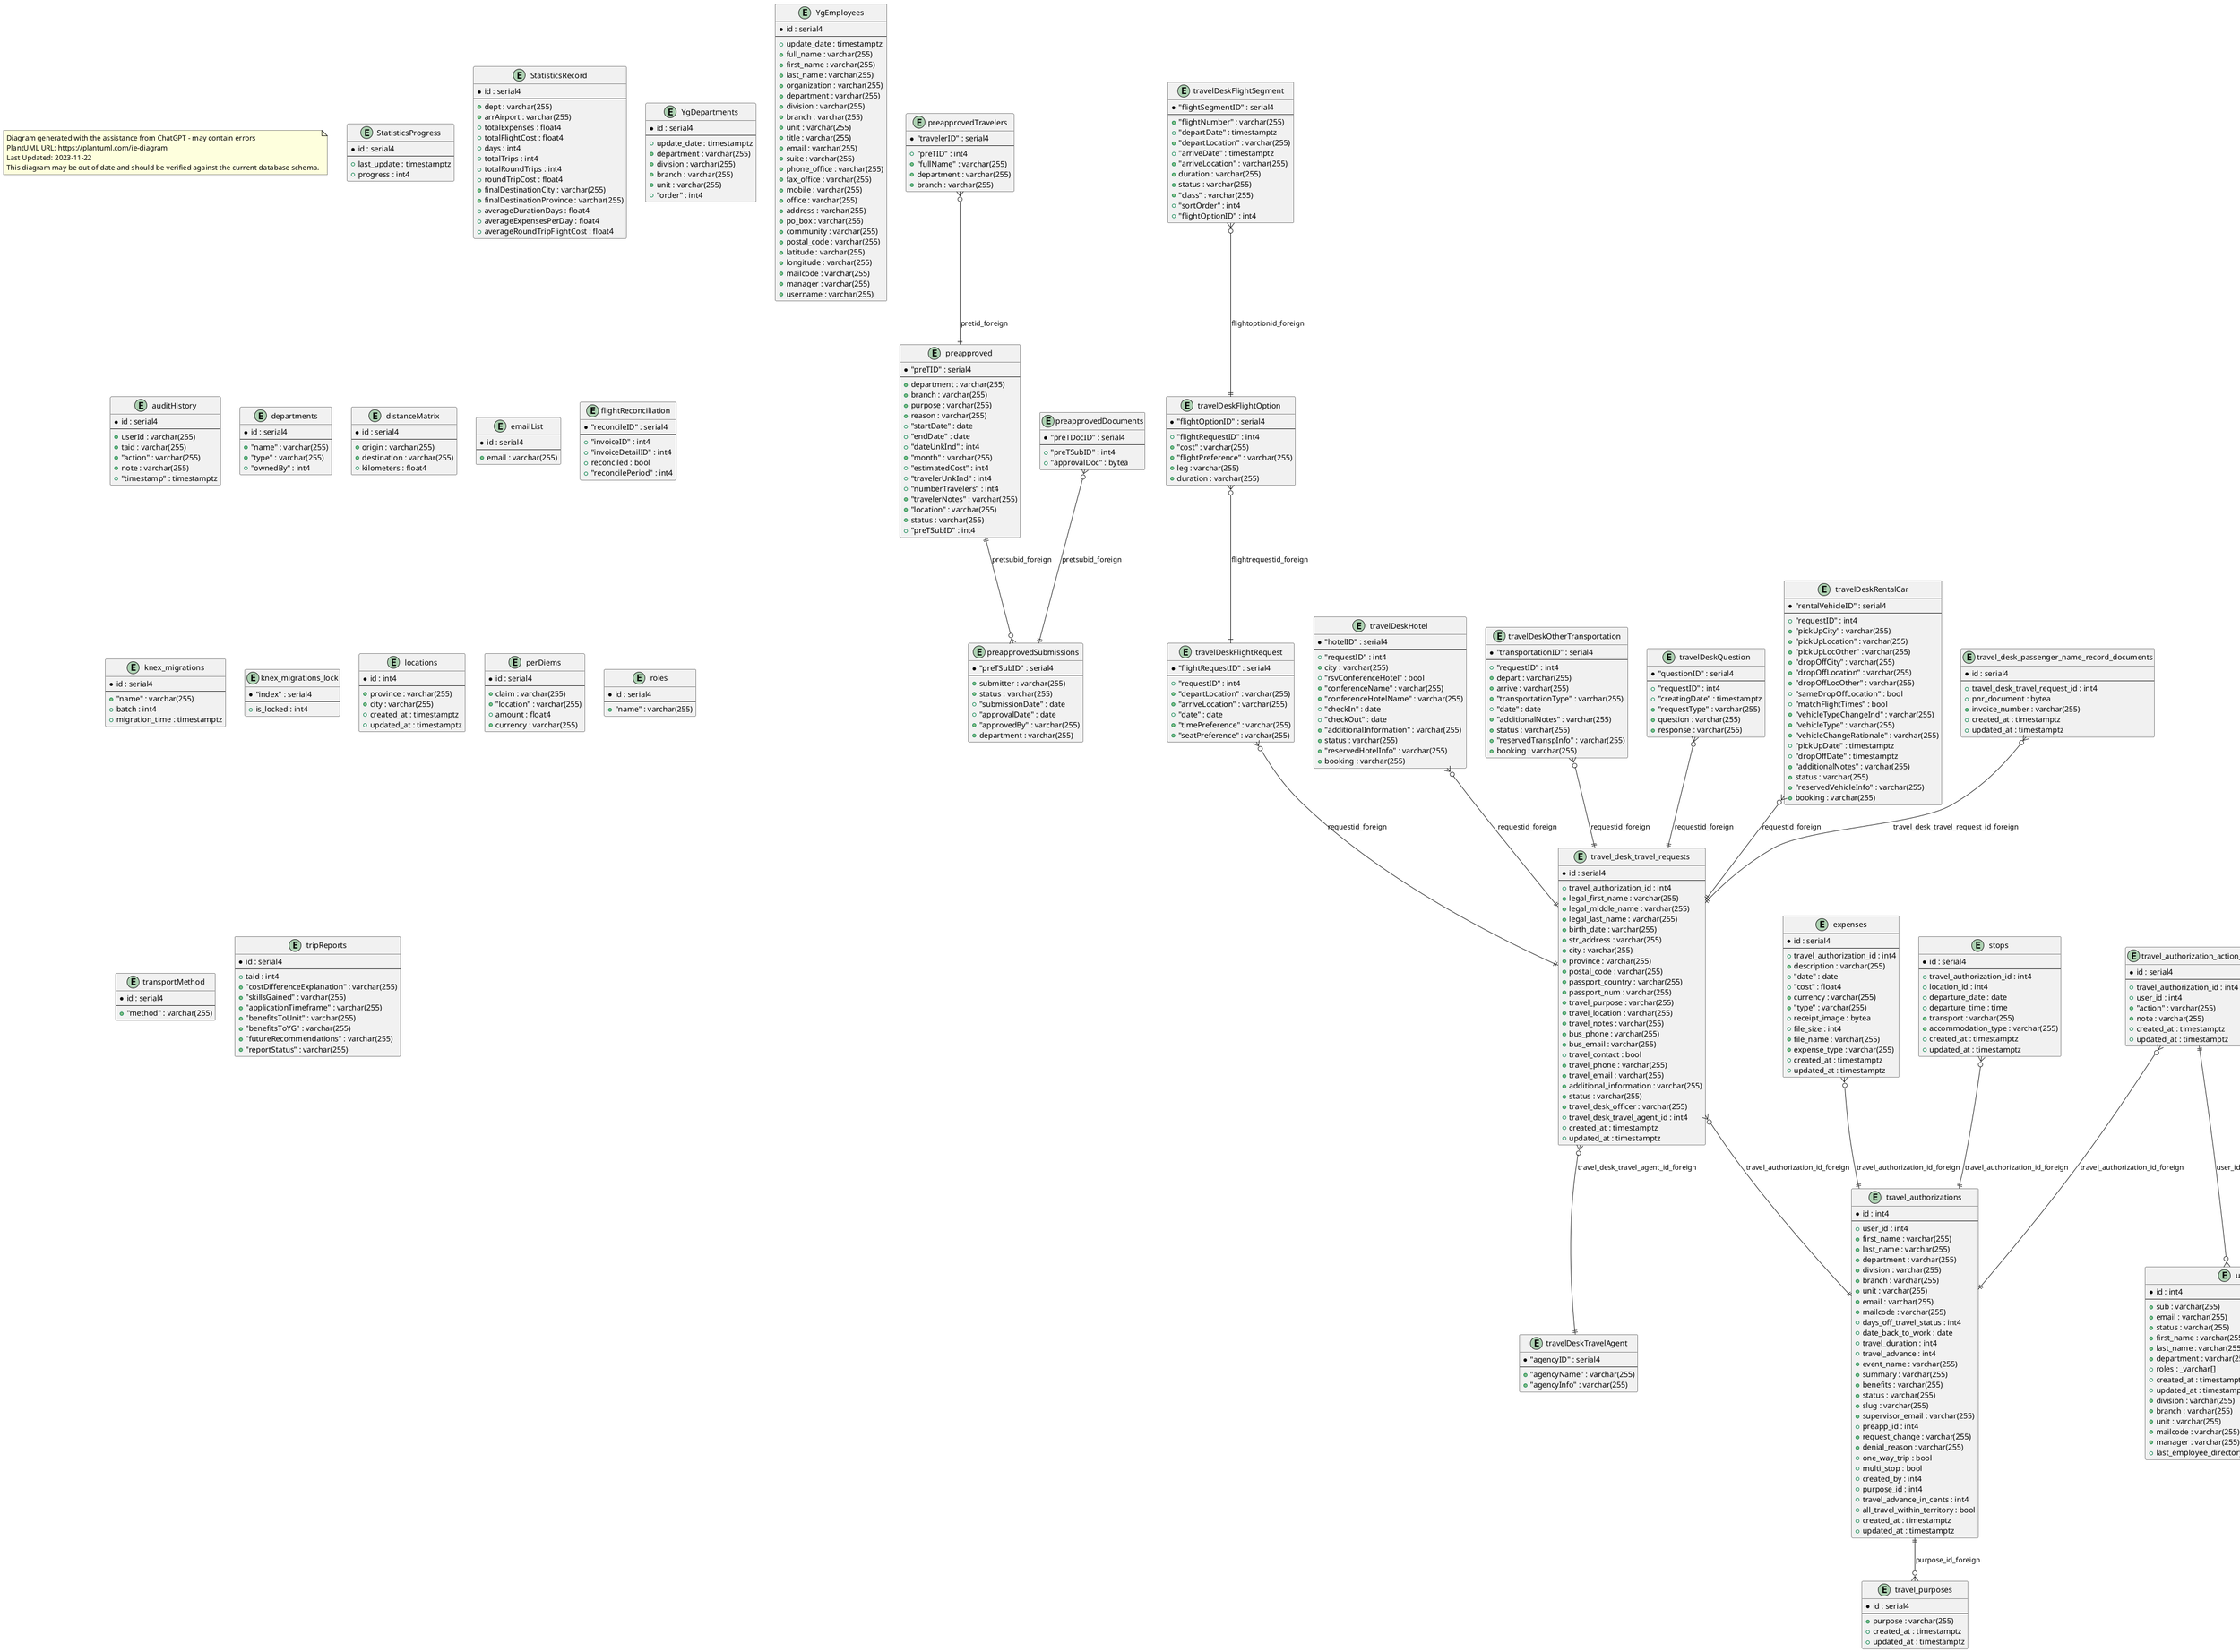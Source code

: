 @startuml Entity Relationship Diagram
top to bottom direction

note as Disclaimer
    Diagram generated with the assistance from ChatGPT - may contain errors
    PlantUML URL: https://plantuml.com/ie-diagram
    Last Updated: 2023-11-22
    This diagram may be out of date and should be verified against the current database schema.
end note

entity "StatisticsProgress" {
  * id : serial4
  --
  + last_update : timestamptz
  + progress : int4
}

entity "StatisticsRecord" {
  * id : serial4
  --
  + dept : varchar(255)
  + arrAirport : varchar(255)
  + totalExpenses : float4
  + totalFlightCost : float4
  + days : int4
  + totalTrips : int4
  + totalRoundTrips : int4
  + roundTripCost : float4
  + finalDestinationCity : varchar(255)
  + finalDestinationProvince : varchar(255)
  + averageDurationDays : float4
  + averageExpensesPerDay : float4
  + averageRoundTripFlightCost : float4
}

entity "YgDepartments" {
  * id : serial4
  --
  + update_date : timestamptz
  + department : varchar(255)
  + division : varchar(255)
  + branch : varchar(255)
  + unit : varchar(255)
  + "order" : int4
}

entity "YgEmployees" {
  * id : serial4
  --
  + update_date : timestamptz
  + full_name : varchar(255)
  + first_name : varchar(255)
  + last_name : varchar(255)
  + organization : varchar(255)
  + department : varchar(255)
  + division : varchar(255)
  + branch : varchar(255)
  + unit : varchar(255)
  + title : varchar(255)
  + email : varchar(255)
  + suite : varchar(255)
  + phone_office : varchar(255)
  + fax_office : varchar(255)
  + mobile : varchar(255)
  + office : varchar(255)
  + address : varchar(255)
  + po_box : varchar(255)
  + community : varchar(255)
  + postal_code : varchar(255)
  + latitude : varchar(255)
  + longitude : varchar(255)
  + mailcode : varchar(255)
  + manager : varchar(255)
  + username : varchar(255)
}

entity "auditHistory" {
  * id : serial4
  --
  + userId : varchar(255)
  + taid : varchar(255)
  + "action" : varchar(255)
  + note : varchar(255)
  + "timestamp" : timestamptz
}

entity "departments" {
  * id : serial4
  --
  + "name" : varchar(255)
  + "type" : varchar(255)
  + "ownedBy" : int4
}

entity "distanceMatrix" {
  * id : serial4
  --
  + origin : varchar(255)
  + destination : varchar(255)
  + kilometers : float4
}

entity "emailList" {
  * id : serial4
  --
  + email : varchar(255)
}

entity "flightReconciliation" {
  * "reconcileID" : serial4
  --
  + "invoiceID" : int4
  + "invoiceDetailID" : int4
  + reconciled : bool
  + "reconcilePeriod" : int4
}

entity "knex_migrations" {
  * id : serial4
  --
  + "name" : varchar(255)
  + batch : int4
  + migration_time : timestamptz
}

entity "knex_migrations_lock" {
  * "index" : serial4
  --
  + is_locked : int4
}

entity "locations" {
  * id : int4
  --
  + province : varchar(255)
  + city : varchar(255)
  + created_at : timestamptz
  + updated_at : timestamptz
}

entity "perDiems" {
  * id : serial4
  --
  + claim : varchar(255)
  + "location" : varchar(255)
  + amount : float4
  + currency : varchar(255)
}

entity "preapprovedSubmissions" {
  * "preTSubID" : serial4
  --
  + submitter : varchar(255)
  + status : varchar(255)
  + "submissionDate" : date
  + "approvalDate" : date
  + "approvedBy" : varchar(255)
  + department : varchar(255)
}

entity "roles" {
  * id : serial4
  --
  + "name" : varchar(255)
}

entity "transportMethod" {
  * id : serial4
  --
  + "method" : varchar(255)
}

entity "travelDeskTravelAgent" {
  * "agencyID" : serial4
  --
  + "agencyName" : varchar(255)
  + "agencyInfo" : varchar(255)
}

entity "travel_purposes" {
  * id : serial4
  --
  + purpose : varchar(255)
  + created_at : timestamptz
  + updated_at : timestamptz
}

entity "tripReports" {
  * id : serial4
  --
  + taid : int4
  + "costDifferenceExplanation" : varchar(255)
  + "skillsGained" : varchar(255)
  + "applicationTimeframe" : varchar(255)
  + "benefitsToUnit" : varchar(255)
  + "benefitsToYG" : varchar(255)
  + "futureRecommendations" : varchar(255)
  + "reportStatus" : varchar(255)
}

entity "users" {
  * id : int4
  --
  + sub : varchar(255)
  + email : varchar(255)
  + status : varchar(255)
  + first_name : varchar(255)
  + last_name : varchar(255)
  + department : varchar(255)
  + roles : _varchar[]
  + created_at : timestamptz
  + updated_at : timestamptz
  + division : varchar(255)
  + branch : varchar(255)
  + unit : varchar(255)
  + mailcode : varchar(255)
  + manager : varchar(255)
  + last_employee_directory_sync_at : timestamptz
}

entity "preapproved" {
  * "preTID" : serial4
  --
  + department : varchar(255)
  + branch : varchar(255)
  + purpose : varchar(255)
  + reason : varchar(255)
  + "startDate" : date
  + "endDate" : date
  + "dateUnkInd" : int4
  + "month" : varchar(255)
  + "estimatedCost" : int4
  + "travelerUnkInd" : int4
  + "numberTravelers" : int4
  + "travelerNotes" : varchar(255)
  + "location" : varchar(255)
  + status : varchar(255)
  + "preTSubID" : int4
}

entity "preapprovedDocuments" {
  * "preTDocID" : serial4
  --
  + "preTSubID" : int4
  + "approvalDoc" : bytea
}

entity "preapprovedTravelers" {
  * "travelerID" : serial4
  --
  + "preTID" : int4
  + "fullName" : varchar(255)
  + department : varchar(255)
  + branch : varchar(255)
}

entity "travel_authorizations" {
  * id : int4
  --
  + user_id : int4
  + first_name : varchar(255)
  + last_name : varchar(255)
  + department : varchar(255)
  + division : varchar(255)
  + branch : varchar(255)
  + unit : varchar(255)
  + email : varchar(255)
  + mailcode : varchar(255)
  + days_off_travel_status : int4
  + date_back_to_work : date
  + travel_duration : int4
  + travel_advance : int4
  + event_name : varchar(255)
  + summary : varchar(255)
  + benefits : varchar(255)
  + status : varchar(255)
  + slug : varchar(255)
  + supervisor_email : varchar(255)
  + preapp_id : int4
  + request_change : varchar(255)
  + denial_reason : varchar(255)
  + one_way_trip : bool
  + multi_stop : bool
  + created_by : int4
  + purpose_id : int4
  + travel_advance_in_cents : int4
  + all_travel_within_territory : bool
  + created_at : timestamptz
  + updated_at : timestamptz
}

entity "travel_desk_travel_requests" {
  * id : serial4
  --
  + travel_authorization_id : int4
  + legal_first_name : varchar(255)
  + legal_middle_name : varchar(255)
  + legal_last_name : varchar(255)
  + birth_date : varchar(255)
  + str_address : varchar(255)
  + city : varchar(255)
  + province : varchar(255)
  + postal_code : varchar(255)
  + passport_country : varchar(255)
  + passport_num : varchar(255)
  + travel_purpose : varchar(255)
  + travel_location : varchar(255)
  + travel_notes : varchar(255)
  + bus_phone : varchar(255)
  + bus_email : varchar(255)
  + travel_contact : bool
  + travel_phone : varchar(255)
  + travel_email : varchar(255)
  + additional_information : varchar(255)
  + status : varchar(255)
  + travel_desk_officer : varchar(255)
  + travel_desk_travel_agent_id : int4
  + created_at : timestamptz
  + updated_at : timestamptz
}

entity "expenses" {
  * id : serial4
  --
  + travel_authorization_id : int4
  + description : varchar(255)
  + "date" : date
  + "cost" : float4
  + currency : varchar(255)
  + "type" : varchar(255)
  + receipt_image : bytea
  + file_size : int4
  + file_name : varchar(255)
  + expense_type : varchar(255)
  + created_at : timestamptz
  + updated_at : timestamptz
}

entity "stops" {
  * id : serial4
  --
  + travel_authorization_id : int4
  + location_id : int4
  + departure_date : date
  + departure_time : time
  + transport : varchar(255)
  + accommodation_type : varchar(255)
  + created_at : timestamptz
  + updated_at : timestamptz
}

entity "travelDeskFlightRequest" {
  * "flightRequestID" : serial4
  --
  + "requestID" : int4
  + "departLocation" : varchar(255)
  + "arriveLocation" : varchar(255)
  + "date" : date
  + "timePreference" : varchar(255)
  + "seatPreference" : varchar(255)
}

entity "travelDeskHotel" {
  * "hotelID" : serial4
  --
  + "requestID" : int4
  + city : varchar(255)
  + "rsvConferenceHotel" : bool
  + "conferenceName" : varchar(255)
  + "conferenceHotelName" : varchar(255)
  + "checkIn" : date
  + "checkOut" : date
  + "additionalInformation" : varchar(255)
  + status : varchar(255)
  + "reservedHotelInfo" : varchar(255)
  + booking : varchar(255)
}

entity "travelDeskOtherTransportation" {
  * "transportationID" : serial4
  --
  + "requestID" : int4
  + depart : varchar(255)
  + arrive : varchar(255)
  + "transportationType" : varchar(255)
  + "date" : date
  + "additionalNotes" : varchar(255)
  + status : varchar(255)
  + "reservedTranspInfo" : varchar(255)
  + booking : varchar(255)
}

entity "travelDeskQuestion" {
  * "questionID" : serial4
  --
  + "requestID" : int4
  + "creatingDate" : timestamptz
  + "requestType" : varchar(255)
  + question : varchar(255)
  + response : varchar(255)
}

entity "travelDeskRentalCar" {
  * "rentalVehicleID" : serial4
  --
  + "requestID" : int4
  + "pickUpCity" : varchar(255)
  + "pickUpLocation" : varchar(255)
  + "pickUpLocOther" : varchar(255)
  + "dropOffCity" : varchar(255)
  + "dropOffLocation" : varchar(255)
  + "dropOffLocOther" : varchar(255)
  + "sameDropOffLocation" : bool
  + "matchFlightTimes" : bool
  + "vehicleTypeChangeInd" : varchar(255)
  + "vehicleType" : varchar(255)
  + "vehicleChangeRationale" : varchar(255)
  + "pickUpDate" : timestamptz
  + "dropOffDate" : timestamptz
  + "additionalNotes" : varchar(255)
  + status : varchar(255)
  + "reservedVehicleInfo" : varchar(255)
  + booking : varchar(255)
}

entity "travel_authorization_action_logs" {
  * id : serial4
  --
  + travel_authorization_id : int4
  + user_id : int4
  + "action" : varchar(255)
  + note : varchar(255)
  + created_at : timestamptz
  + updated_at : timestamptz
}

entity "travel_desk_passenger_name_record_documents" {
  * id : serial4
  --
  + travel_desk_travel_request_id : int4
  + pnr_document : bytea
  + invoice_number : varchar(255)
  + created_at : timestamptz
  + updated_at : timestamptz
}

entity "travelDeskFlightOption" {
  * "flightOptionID" : serial4
  --
  + "flightRequestID" : int4
  + "cost" : varchar(255)
  + "flightPreference" : varchar(255)
  + leg : varchar(255)
  + duration : varchar(255)
}

entity "travelDeskFlightSegment" {
  * "flightSegmentID" : serial4
  --
  + "flightNumber" : varchar(255)
  + "departDate" : timestamptz
  + "departLocation" : varchar(255)
  + "arriveDate" : timestamptz
  + "arriveLocation" : varchar(255)
  + duration : varchar(255)
  + status : varchar(255)
  + "class" : varchar(255)
  + "sortOrder" : int4
  + "flightOptionID" : int4
}

' Relationships
preapproved ||--o{ preapprovedSubmissions : "pretsubid_foreign"
preapprovedDocuments }o--|| preapprovedSubmissions : "pretsubid_foreign"
preapprovedTravelers }o--|| preapproved : "pretid_foreign"
travel_authorizations ||--o{ travel_purposes : "purpose_id_foreign"
travel_desk_travel_requests }o--|| travel_authorizations : "travel_authorization_id_foreign"
travel_desk_travel_requests }o--|| travelDeskTravelAgent : "travel_desk_travel_agent_id_foreign"
expenses }o--|| travel_authorizations : "travel_authorization_id_foreign"
stops }o--|| travel_authorizations : "travel_authorization_id_foreign"
travelDeskFlightRequest }o--|| travel_desk_travel_requests : "requestid_foreign"
travelDeskHotel }o--|| travel_desk_travel_requests : "requestid_foreign"
travelDeskOtherTransportation }o--|| travel_desk_travel_requests : "requestid_foreign"
travelDeskQuestion }o--|| travel_desk_travel_requests : "requestid_foreign"
travelDeskRentalCar }o--|| travel_desk_travel_requests : "requestid_foreign"
travel_authorization_action_logs }o--|| travel_authorizations : "travel_authorization_id_foreign"
travel_authorization_action_logs ||--o{ users : "user_id_foreign"
travel_desk_passenger_name_record_documents }o--|| travel_desk_travel_requests : "travel_desk_travel_request_id_foreign"
travelDeskFlightOption }o--|| travelDeskFlightRequest : "flightrequestid_foreign"
travelDeskFlightSegment }o--|| travelDeskFlightOption : "flightoptionid_foreign"

@enduml
